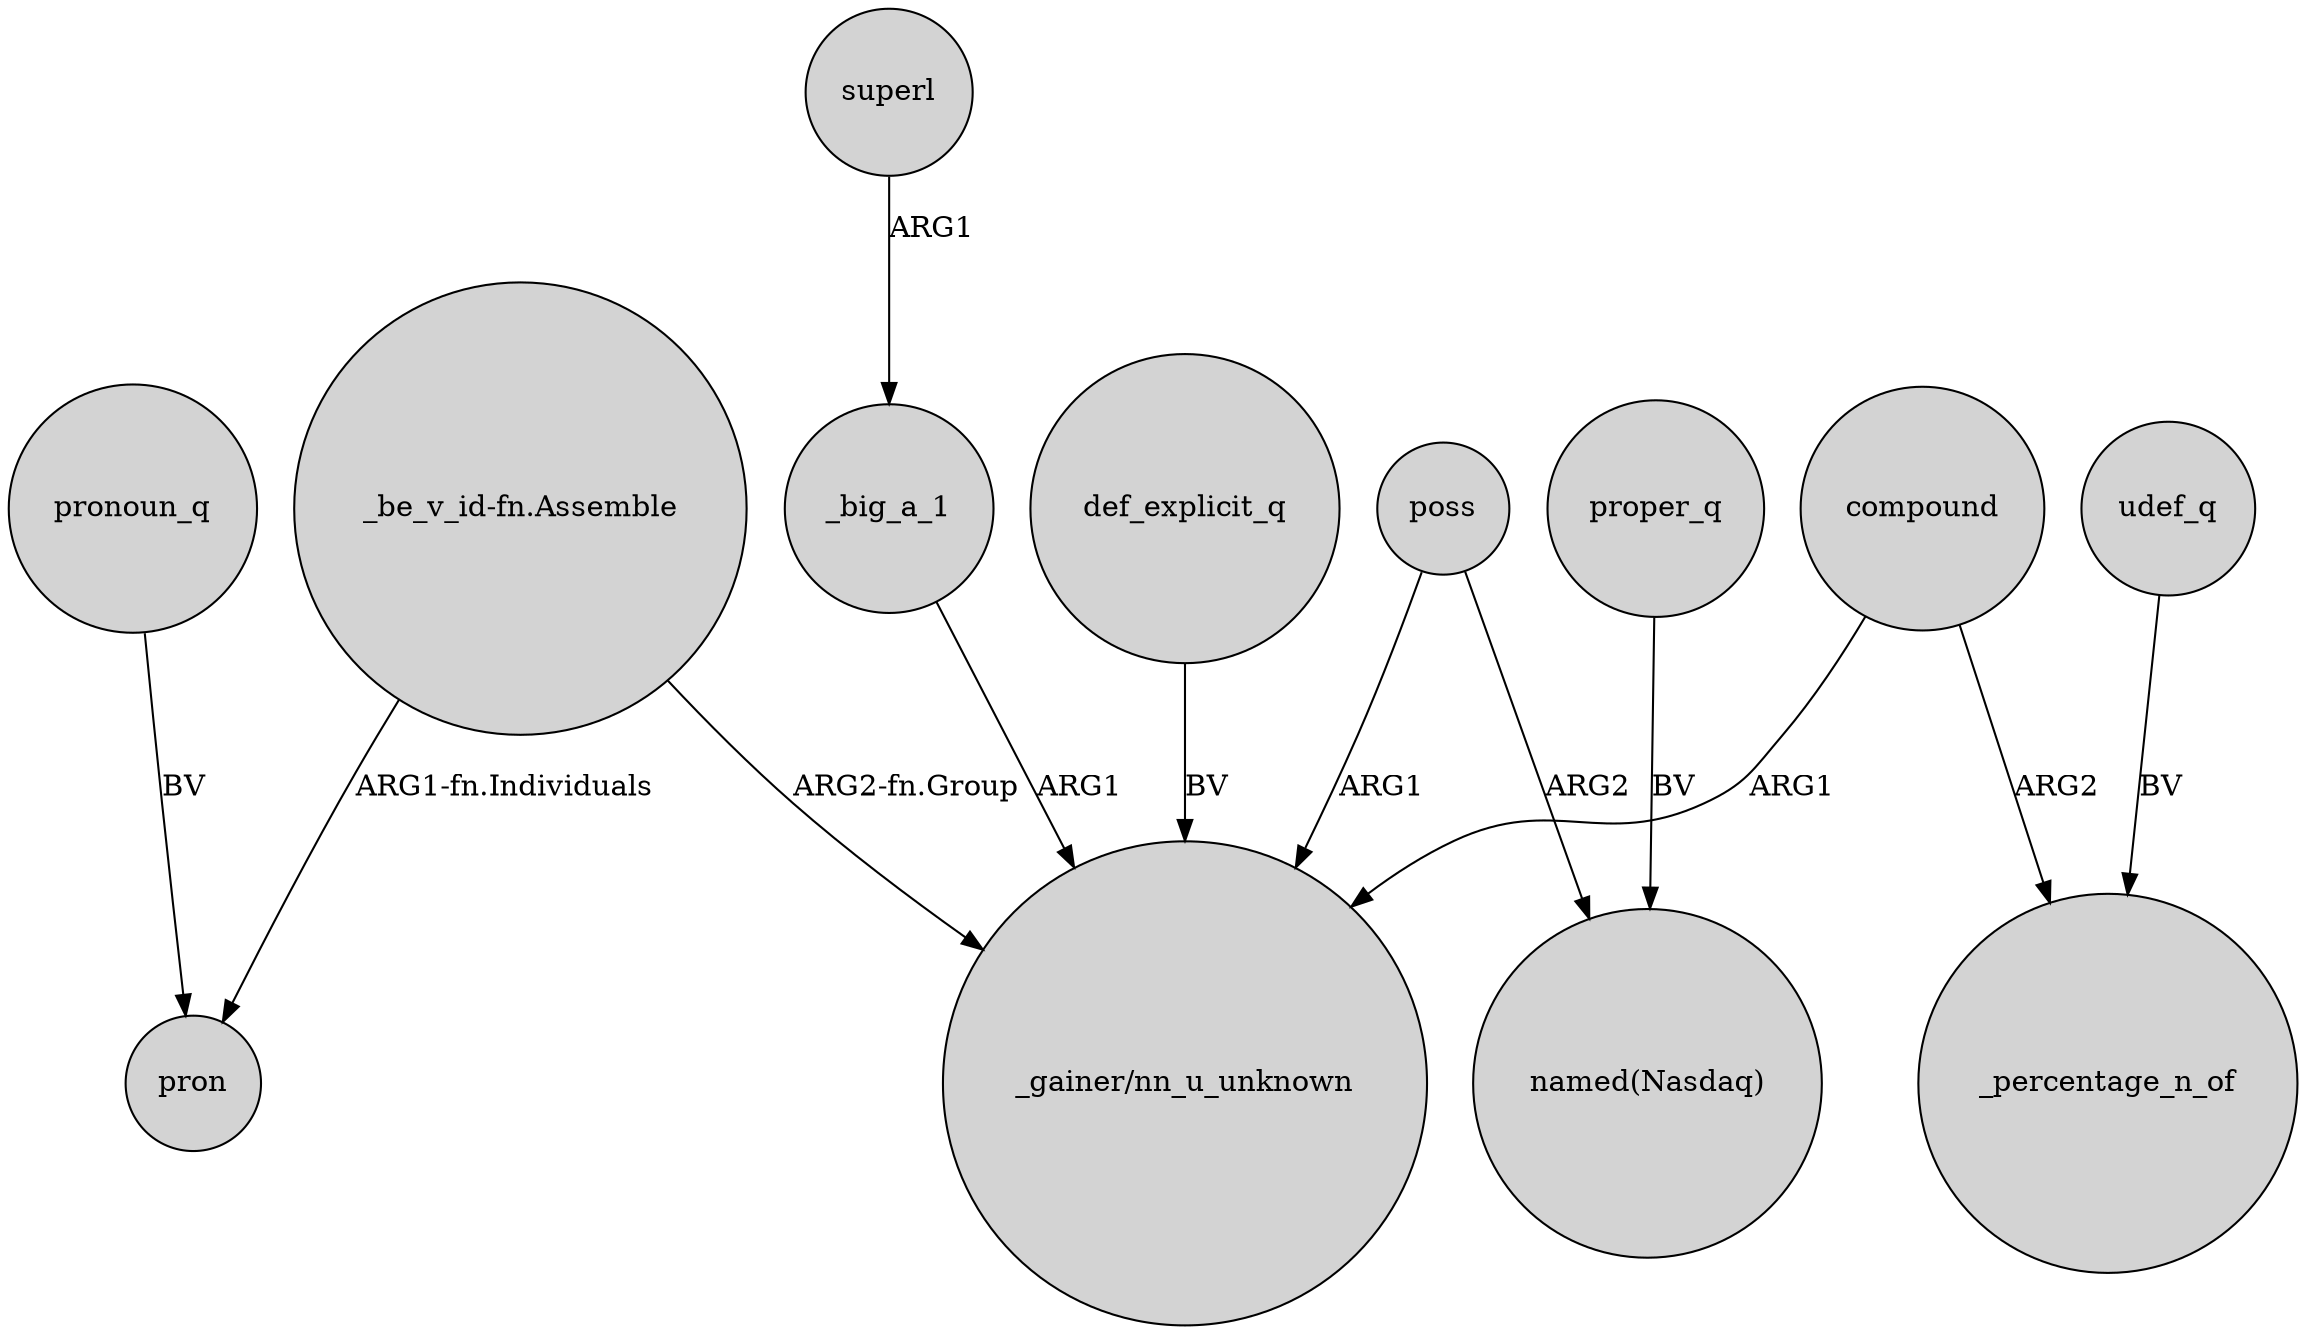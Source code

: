 digraph {
	node [shape=circle style=filled]
	poss -> "_gainer/nn_u_unknown" [label=ARG1]
	superl -> _big_a_1 [label=ARG1]
	poss -> "named(Nasdaq)" [label=ARG2]
	"_be_v_id-fn.Assemble" -> "_gainer/nn_u_unknown" [label="ARG2-fn.Group"]
	compound -> "_gainer/nn_u_unknown" [label=ARG1]
	compound -> _percentage_n_of [label=ARG2]
	_big_a_1 -> "_gainer/nn_u_unknown" [label=ARG1]
	"_be_v_id-fn.Assemble" -> pron [label="ARG1-fn.Individuals"]
	proper_q -> "named(Nasdaq)" [label=BV]
	pronoun_q -> pron [label=BV]
	def_explicit_q -> "_gainer/nn_u_unknown" [label=BV]
	udef_q -> _percentage_n_of [label=BV]
}
